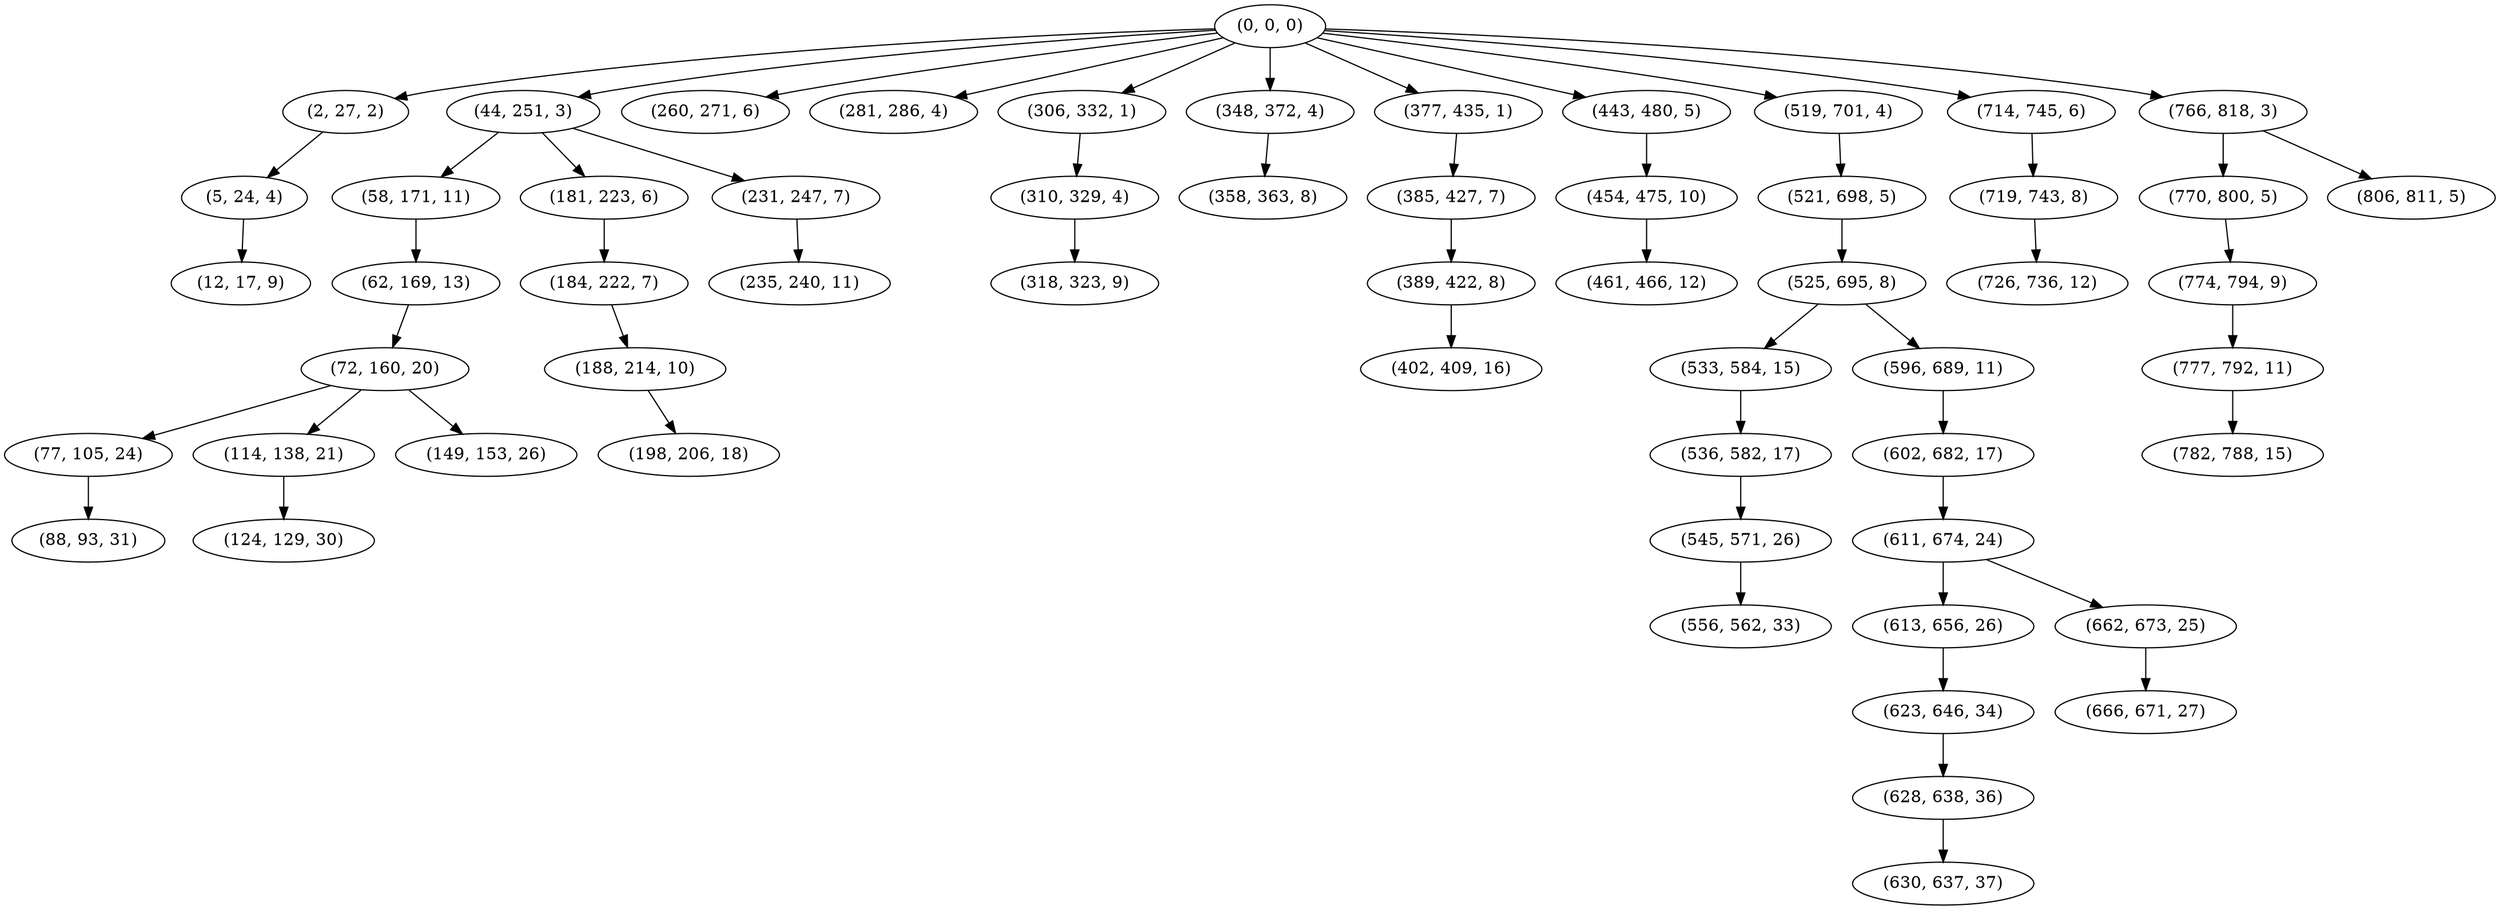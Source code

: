 digraph tree {
    "(0, 0, 0)";
    "(2, 27, 2)";
    "(5, 24, 4)";
    "(12, 17, 9)";
    "(44, 251, 3)";
    "(58, 171, 11)";
    "(62, 169, 13)";
    "(72, 160, 20)";
    "(77, 105, 24)";
    "(88, 93, 31)";
    "(114, 138, 21)";
    "(124, 129, 30)";
    "(149, 153, 26)";
    "(181, 223, 6)";
    "(184, 222, 7)";
    "(188, 214, 10)";
    "(198, 206, 18)";
    "(231, 247, 7)";
    "(235, 240, 11)";
    "(260, 271, 6)";
    "(281, 286, 4)";
    "(306, 332, 1)";
    "(310, 329, 4)";
    "(318, 323, 9)";
    "(348, 372, 4)";
    "(358, 363, 8)";
    "(377, 435, 1)";
    "(385, 427, 7)";
    "(389, 422, 8)";
    "(402, 409, 16)";
    "(443, 480, 5)";
    "(454, 475, 10)";
    "(461, 466, 12)";
    "(519, 701, 4)";
    "(521, 698, 5)";
    "(525, 695, 8)";
    "(533, 584, 15)";
    "(536, 582, 17)";
    "(545, 571, 26)";
    "(556, 562, 33)";
    "(596, 689, 11)";
    "(602, 682, 17)";
    "(611, 674, 24)";
    "(613, 656, 26)";
    "(623, 646, 34)";
    "(628, 638, 36)";
    "(630, 637, 37)";
    "(662, 673, 25)";
    "(666, 671, 27)";
    "(714, 745, 6)";
    "(719, 743, 8)";
    "(726, 736, 12)";
    "(766, 818, 3)";
    "(770, 800, 5)";
    "(774, 794, 9)";
    "(777, 792, 11)";
    "(782, 788, 15)";
    "(806, 811, 5)";
    "(0, 0, 0)" -> "(2, 27, 2)";
    "(0, 0, 0)" -> "(44, 251, 3)";
    "(0, 0, 0)" -> "(260, 271, 6)";
    "(0, 0, 0)" -> "(281, 286, 4)";
    "(0, 0, 0)" -> "(306, 332, 1)";
    "(0, 0, 0)" -> "(348, 372, 4)";
    "(0, 0, 0)" -> "(377, 435, 1)";
    "(0, 0, 0)" -> "(443, 480, 5)";
    "(0, 0, 0)" -> "(519, 701, 4)";
    "(0, 0, 0)" -> "(714, 745, 6)";
    "(0, 0, 0)" -> "(766, 818, 3)";
    "(2, 27, 2)" -> "(5, 24, 4)";
    "(5, 24, 4)" -> "(12, 17, 9)";
    "(44, 251, 3)" -> "(58, 171, 11)";
    "(44, 251, 3)" -> "(181, 223, 6)";
    "(44, 251, 3)" -> "(231, 247, 7)";
    "(58, 171, 11)" -> "(62, 169, 13)";
    "(62, 169, 13)" -> "(72, 160, 20)";
    "(72, 160, 20)" -> "(77, 105, 24)";
    "(72, 160, 20)" -> "(114, 138, 21)";
    "(72, 160, 20)" -> "(149, 153, 26)";
    "(77, 105, 24)" -> "(88, 93, 31)";
    "(114, 138, 21)" -> "(124, 129, 30)";
    "(181, 223, 6)" -> "(184, 222, 7)";
    "(184, 222, 7)" -> "(188, 214, 10)";
    "(188, 214, 10)" -> "(198, 206, 18)";
    "(231, 247, 7)" -> "(235, 240, 11)";
    "(306, 332, 1)" -> "(310, 329, 4)";
    "(310, 329, 4)" -> "(318, 323, 9)";
    "(348, 372, 4)" -> "(358, 363, 8)";
    "(377, 435, 1)" -> "(385, 427, 7)";
    "(385, 427, 7)" -> "(389, 422, 8)";
    "(389, 422, 8)" -> "(402, 409, 16)";
    "(443, 480, 5)" -> "(454, 475, 10)";
    "(454, 475, 10)" -> "(461, 466, 12)";
    "(519, 701, 4)" -> "(521, 698, 5)";
    "(521, 698, 5)" -> "(525, 695, 8)";
    "(525, 695, 8)" -> "(533, 584, 15)";
    "(525, 695, 8)" -> "(596, 689, 11)";
    "(533, 584, 15)" -> "(536, 582, 17)";
    "(536, 582, 17)" -> "(545, 571, 26)";
    "(545, 571, 26)" -> "(556, 562, 33)";
    "(596, 689, 11)" -> "(602, 682, 17)";
    "(602, 682, 17)" -> "(611, 674, 24)";
    "(611, 674, 24)" -> "(613, 656, 26)";
    "(611, 674, 24)" -> "(662, 673, 25)";
    "(613, 656, 26)" -> "(623, 646, 34)";
    "(623, 646, 34)" -> "(628, 638, 36)";
    "(628, 638, 36)" -> "(630, 637, 37)";
    "(662, 673, 25)" -> "(666, 671, 27)";
    "(714, 745, 6)" -> "(719, 743, 8)";
    "(719, 743, 8)" -> "(726, 736, 12)";
    "(766, 818, 3)" -> "(770, 800, 5)";
    "(766, 818, 3)" -> "(806, 811, 5)";
    "(770, 800, 5)" -> "(774, 794, 9)";
    "(774, 794, 9)" -> "(777, 792, 11)";
    "(777, 792, 11)" -> "(782, 788, 15)";
}
